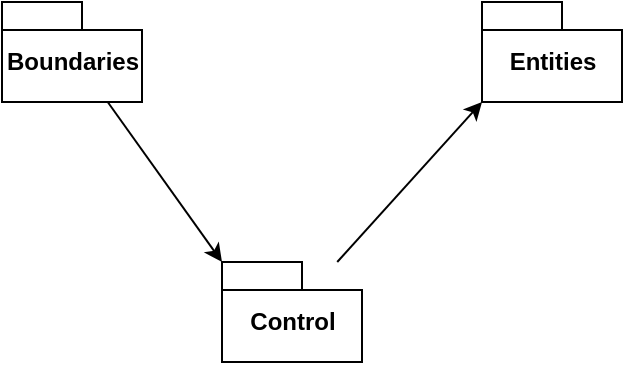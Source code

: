 <mxfile version="20.4.1" type="github">
  <diagram id="ROU_I0dy4kjRo45CeB-Z" name="Страница 1">
    <mxGraphModel dx="462" dy="798" grid="1" gridSize="10" guides="1" tooltips="1" connect="1" arrows="1" fold="1" page="1" pageScale="1" pageWidth="827" pageHeight="1169" math="0" shadow="0">
      <root>
        <mxCell id="0" />
        <mxCell id="1" parent="0" />
        <mxCell id="WWk_hd5mM134EWp1A6Vr-5" style="edgeStyle=none;rounded=0;orthogonalLoop=1;jettySize=auto;html=1;entryX=0;entryY=0;entryDx=0;entryDy=50;entryPerimeter=0;" edge="1" parent="1" source="WWk_hd5mM134EWp1A6Vr-1" target="WWk_hd5mM134EWp1A6Vr-2">
          <mxGeometry relative="1" as="geometry" />
        </mxCell>
        <mxCell id="WWk_hd5mM134EWp1A6Vr-1" value="Control" style="shape=folder;fontStyle=1;spacingTop=10;tabWidth=40;tabHeight=14;tabPosition=left;html=1;" vertex="1" parent="1">
          <mxGeometry x="190" y="410" width="70" height="50" as="geometry" />
        </mxCell>
        <mxCell id="WWk_hd5mM134EWp1A6Vr-2" value="Entities" style="shape=folder;fontStyle=1;spacingTop=10;tabWidth=40;tabHeight=14;tabPosition=left;html=1;" vertex="1" parent="1">
          <mxGeometry x="320" y="280" width="70" height="50" as="geometry" />
        </mxCell>
        <mxCell id="WWk_hd5mM134EWp1A6Vr-4" style="rounded=0;orthogonalLoop=1;jettySize=auto;html=1;entryX=0;entryY=0;entryDx=0;entryDy=0;entryPerimeter=0;" edge="1" parent="1" source="WWk_hd5mM134EWp1A6Vr-3" target="WWk_hd5mM134EWp1A6Vr-1">
          <mxGeometry relative="1" as="geometry" />
        </mxCell>
        <mxCell id="WWk_hd5mM134EWp1A6Vr-3" value="Boundaries" style="shape=folder;fontStyle=1;spacingTop=10;tabWidth=40;tabHeight=14;tabPosition=left;html=1;" vertex="1" parent="1">
          <mxGeometry x="80" y="280" width="70" height="50" as="geometry" />
        </mxCell>
      </root>
    </mxGraphModel>
  </diagram>
</mxfile>
